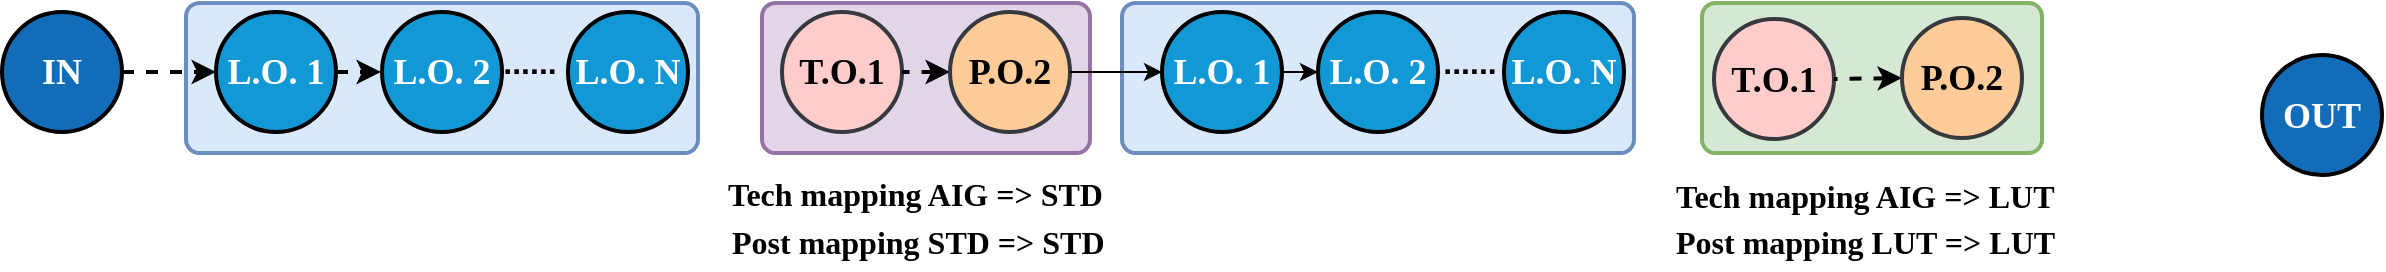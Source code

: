 <mxfile version="25.0.3">
  <diagram name="第 1 页" id="BYLMfou5CTJKFt67lV0u">
    <mxGraphModel dx="1870" dy="609" grid="1" gridSize="10" guides="1" tooltips="1" connect="1" arrows="1" fold="1" page="1" pageScale="1" pageWidth="500" pageHeight="420" math="0" shadow="0">
      <root>
        <mxCell id="0" />
        <mxCell id="1" parent="0" />
        <mxCell id="Ae0JqBP-xcse2WlZujs8-57" value="" style="rounded=1;whiteSpace=wrap;html=1;arcSize=9;fillColor=#e1d5e7;strokeColor=#9673a6;strokeWidth=2;" parent="1" vertex="1">
          <mxGeometry x="390" y="430.5" width="164" height="75" as="geometry" />
        </mxCell>
        <mxCell id="Ae0JqBP-xcse2WlZujs8-32" value="" style="rounded=1;whiteSpace=wrap;html=1;arcSize=9;fillColor=#dae8fc;strokeColor=#6c8ebf;strokeWidth=2;" parent="1" vertex="1">
          <mxGeometry x="102" y="430.5" width="256" height="75" as="geometry" />
        </mxCell>
        <mxCell id="Ae0JqBP-xcse2WlZujs8-10" value="&lt;font color=&quot;#ffffff&quot; face=&quot;Times New Roman&quot; style=&quot;font-size: 18px;&quot;&gt;&lt;b&gt;L.O. 1&lt;/b&gt;&lt;/font&gt;" style="ellipse;whiteSpace=wrap;html=1;aspect=fixed;strokeWidth=2;fillColor=#1398D6;" parent="1" vertex="1">
          <mxGeometry x="117" y="435" width="60" height="60" as="geometry" />
        </mxCell>
        <mxCell id="Ae0JqBP-xcse2WlZujs8-11" value="&lt;b style=&quot;font-family: &amp;quot;Times New Roman&amp;quot;; font-size: 18px;&quot;&gt;&lt;font color=&quot;#ffffff&quot;&gt;L.O. N&lt;/font&gt;&lt;/b&gt;" style="ellipse;whiteSpace=wrap;html=1;aspect=fixed;strokeWidth=2;fillColor=#1398D6;" parent="1" vertex="1">
          <mxGeometry x="293" y="435" width="60" height="60" as="geometry" />
        </mxCell>
        <mxCell id="Ae0JqBP-xcse2WlZujs8-15" style="edgeStyle=orthogonalEdgeStyle;rounded=0;orthogonalLoop=1;jettySize=auto;html=1;strokeWidth=2;dashed=1;entryX=0;entryY=0.5;entryDx=0;entryDy=0;" parent="1" source="Ae0JqBP-xcse2WlZujs8-13" target="Ae0JqBP-xcse2WlZujs8-10" edge="1">
          <mxGeometry relative="1" as="geometry">
            <mxPoint x="120" y="465" as="targetPoint" />
          </mxGeometry>
        </mxCell>
        <mxCell id="Ae0JqBP-xcse2WlZujs8-13" value="&lt;b style=&quot;font-family: &amp;quot;Times New Roman&amp;quot;; font-size: 18px;&quot;&gt;&lt;font color=&quot;#ffffff&quot;&gt;IN&lt;/font&gt;&lt;/b&gt;" style="ellipse;whiteSpace=wrap;html=1;aspect=fixed;strokeWidth=2;fillColor=#136cb7;" parent="1" vertex="1">
          <mxGeometry x="10" y="435" width="60" height="60" as="geometry" />
        </mxCell>
        <mxCell id="Ae0JqBP-xcse2WlZujs8-33" value="" style="rounded=1;whiteSpace=wrap;html=1;arcSize=9;fillColor=#d5e8d4;strokeColor=#82b366;strokeWidth=2;" parent="1" vertex="1">
          <mxGeometry x="860" y="430.5" width="170" height="75" as="geometry" />
        </mxCell>
        <mxCell id="Ae0JqBP-xcse2WlZujs8-35" value="&lt;font face=&quot;Times New Roman&quot; style=&quot;font-size: 18px;&quot;&gt;&lt;b&gt;T.O.1&lt;/b&gt;&lt;/font&gt;" style="ellipse;whiteSpace=wrap;html=1;aspect=fixed;strokeWidth=2;fillColor=#ffcccc;strokeColor=#36393d;" parent="1" vertex="1">
          <mxGeometry x="866" y="438.5" width="60" height="60" as="geometry" />
        </mxCell>
        <mxCell id="Ae0JqBP-xcse2WlZujs8-36" style="rounded=0;orthogonalLoop=1;jettySize=auto;html=1;entryX=1;entryY=0.5;entryDx=0;entryDy=0;exitX=0;exitY=0.5;exitDx=0;exitDy=0;strokeWidth=2;startArrow=classic;startFill=1;dashed=1;endArrow=none;endFill=0;" parent="1" source="Ae0JqBP-xcse2WlZujs8-38" target="Ae0JqBP-xcse2WlZujs8-35" edge="1">
          <mxGeometry relative="1" as="geometry" />
        </mxCell>
        <mxCell id="Ae0JqBP-xcse2WlZujs8-38" value="&lt;b style=&quot;font-family: &amp;quot;Times New Roman&amp;quot;; font-size: 18px;&quot;&gt;P.O.2&lt;/b&gt;" style="ellipse;whiteSpace=wrap;html=1;aspect=fixed;strokeWidth=2;fillColor=#ffcc99;strokeColor=#36393d;" parent="1" vertex="1">
          <mxGeometry x="960" y="438" width="60" height="60" as="geometry" />
        </mxCell>
        <mxCell id="Ae0JqBP-xcse2WlZujs8-47" value="&lt;font face=&quot;Times New Roman&quot; style=&quot;font-size: 18px;&quot;&gt;&lt;b&gt;T.O.1&lt;/b&gt;&lt;/font&gt;" style="ellipse;whiteSpace=wrap;html=1;aspect=fixed;strokeWidth=2;fillColor=#ffcccc;strokeColor=#36393d;" parent="1" vertex="1">
          <mxGeometry x="400" y="435" width="60" height="60" as="geometry" />
        </mxCell>
        <mxCell id="Ae0JqBP-xcse2WlZujs8-48" style="rounded=0;orthogonalLoop=1;jettySize=auto;html=1;entryX=1;entryY=0.5;entryDx=0;entryDy=0;exitX=0;exitY=0.5;exitDx=0;exitDy=0;strokeWidth=2;startArrow=classic;startFill=1;dashed=1;endArrow=none;endFill=0;" parent="1" source="Ae0JqBP-xcse2WlZujs8-50" target="Ae0JqBP-xcse2WlZujs8-47" edge="1">
          <mxGeometry relative="1" as="geometry" />
        </mxCell>
        <mxCell id="Ae0JqBP-xcse2WlZujs8-50" value="&lt;b style=&quot;font-family: &amp;quot;Times New Roman&amp;quot;; font-size: 18px;&quot;&gt;P.O.2&lt;/b&gt;" style="ellipse;whiteSpace=wrap;html=1;aspect=fixed;strokeWidth=2;fillColor=#ffcc99;strokeColor=#36393d;" parent="1" vertex="1">
          <mxGeometry x="484" y="435" width="60" height="60" as="geometry" />
        </mxCell>
        <mxCell id="Ae0JqBP-xcse2WlZujs8-58" value="&lt;p style=&quot;language:zh-CN;margin-top:0pt;margin-bottom:0pt;margin-left:0in;&lt;br/&gt;text-align:center;direction:ltr;unicode-bidi:embed;mso-line-break-override:&lt;br/&gt;none;word-break:normal;punctuation-wrap:hanging&quot;&gt;&lt;span style=&quot;font-size:12.0pt;&lt;br/&gt;font-family:&amp;quot;Times New Roman&amp;quot;;mso-ascii-font-family:&amp;quot;Times New Roman&amp;quot;;&lt;br/&gt;mso-fareast-font-family:等线;mso-bidi-font-family:&amp;quot;Times New Roman&amp;quot;;mso-fareast-theme-font:&lt;br/&gt;minor-fareast;color:black;mso-color-index:1;mso-font-kerning:12.0pt;language:&lt;br/&gt;en-US;font-weight:bold;mso-style-textfill-type:solid;mso-style-textfill-fill-themecolor:&lt;br/&gt;text1;mso-style-textfill-fill-color:black;mso-style-textfill-fill-alpha:100.0%&quot;&gt;&lt;font face=&quot;Times New Roman&quot;&gt;Tech mapping AIG =&amp;gt; LUT&lt;/font&gt;&lt;/span&gt;&lt;/p&gt;" style="text;whiteSpace=wrap;html=1;" parent="1" vertex="1">
          <mxGeometry x="845" y="511" width="200" height="30" as="geometry" />
        </mxCell>
        <mxCell id="Ae0JqBP-xcse2WlZujs8-59" value="&lt;p style=&quot;language:zh-CN;margin-top:0pt;margin-bottom:0pt;margin-left:0in;&lt;br/&gt;text-align:center;direction:ltr;unicode-bidi:embed;mso-line-break-override:&lt;br/&gt;none;word-break:normal;punctuation-wrap:hanging&quot;&gt;&lt;span style=&quot;font-size:12.0pt;&lt;br/&gt;font-family:&amp;quot;Times New Roman&amp;quot;;mso-ascii-font-family:&amp;quot;Times New Roman&amp;quot;;&lt;br/&gt;mso-fareast-font-family:等线;mso-bidi-font-family:&amp;quot;Times New Roman&amp;quot;;mso-fareast-theme-font:&lt;br/&gt;minor-fareast;color:black;mso-color-index:1;mso-font-kerning:12.0pt;language:&lt;br/&gt;en-US;font-weight:bold;mso-style-textfill-type:solid;mso-style-textfill-fill-themecolor:&lt;br/&gt;text1;mso-style-textfill-fill-color:black;mso-style-textfill-fill-alpha:100.0%&quot;&gt;&lt;font face=&quot;Times New Roman&quot;&gt;Post mapping LUT =&amp;gt; LUT&lt;/font&gt;&lt;/span&gt;&lt;/p&gt;" style="text;whiteSpace=wrap;html=1;" parent="1" vertex="1">
          <mxGeometry x="845" y="534" width="200" height="30" as="geometry" />
        </mxCell>
        <mxCell id="Ae0JqBP-xcse2WlZujs8-60" value="&lt;p style=&quot;language:zh-CN;margin-top:0pt;margin-bottom:0pt;margin-left:0in;&lt;br/&gt;text-align:center;direction:ltr;unicode-bidi:embed;mso-line-break-override:&lt;br/&gt;none;word-break:normal;punctuation-wrap:hanging&quot;&gt;&lt;span style=&quot;font-size:12.0pt;&lt;br/&gt;font-family:&amp;quot;Times New Roman&amp;quot;;mso-ascii-font-family:&amp;quot;Times New Roman&amp;quot;;&lt;br/&gt;mso-fareast-font-family:等线;mso-bidi-font-family:&amp;quot;Times New Roman&amp;quot;;mso-fareast-theme-font:&lt;br/&gt;minor-fareast;color:black;mso-color-index:1;mso-font-kerning:12.0pt;language:&lt;br/&gt;en-US;font-weight:bold;mso-style-textfill-type:solid;mso-style-textfill-fill-themecolor:&lt;br/&gt;text1;mso-style-textfill-fill-color:black;mso-style-textfill-fill-alpha:100.0%&quot;&gt;&lt;font face=&quot;Times New Roman&quot;&gt;Tech mapping AIG =&amp;gt; STD&lt;/font&gt;&lt;/span&gt;&lt;/p&gt;" style="text;whiteSpace=wrap;html=1;" parent="1" vertex="1">
          <mxGeometry x="371" y="510" width="200" height="30" as="geometry" />
        </mxCell>
        <mxCell id="Ae0JqBP-xcse2WlZujs8-61" value="&lt;p style=&quot;language:zh-CN;margin-top:0pt;margin-bottom:0pt;margin-left:0in;&lt;br/&gt;text-align:center;direction:ltr;unicode-bidi:embed;mso-line-break-override:&lt;br/&gt;none;word-break:normal;punctuation-wrap:hanging&quot;&gt;&lt;span style=&quot;font-size:12.0pt;&lt;br/&gt;font-family:&amp;quot;Times New Roman&amp;quot;;mso-ascii-font-family:&amp;quot;Times New Roman&amp;quot;;&lt;br/&gt;mso-fareast-font-family:等线;mso-bidi-font-family:&amp;quot;Times New Roman&amp;quot;;mso-fareast-theme-font:&lt;br/&gt;minor-fareast;color:black;mso-color-index:1;mso-font-kerning:12.0pt;language:&lt;br/&gt;en-US;font-weight:bold;mso-style-textfill-type:solid;mso-style-textfill-fill-themecolor:&lt;br/&gt;text1;mso-style-textfill-fill-color:black;mso-style-textfill-fill-alpha:100.0%&quot;&gt;&lt;font face=&quot;Times New Roman&quot;&gt;Post mapping STD =&amp;gt; STD&lt;/font&gt;&lt;/span&gt;&lt;/p&gt;" style="text;whiteSpace=wrap;html=1;" parent="1" vertex="1">
          <mxGeometry x="373" y="534" width="200" height="30" as="geometry" />
        </mxCell>
        <mxCell id="pCCU7FPbe3T_Mdn3lP0D-3" value="&lt;b style=&quot;&quot;&gt;&lt;font style=&quot;font-size: 16px;&quot;&gt;......&lt;/font&gt;&lt;/b&gt;" style="text;html=1;align=center;verticalAlign=middle;whiteSpace=wrap;rounded=0;" parent="1" vertex="1">
          <mxGeometry x="249" y="445.57" width="50" height="28.86" as="geometry" />
        </mxCell>
        <mxCell id="pCCU7FPbe3T_Mdn3lP0D-4" value="&lt;b style=&quot;font-family: &amp;quot;Times New Roman&amp;quot;; font-size: 18px;&quot;&gt;&lt;font color=&quot;#ffffff&quot;&gt;L.O. 2&lt;/font&gt;&lt;/b&gt;" style="ellipse;whiteSpace=wrap;html=1;aspect=fixed;strokeWidth=2;fillColor=#1398D6;" parent="1" vertex="1">
          <mxGeometry x="200" y="435" width="60" height="60" as="geometry" />
        </mxCell>
        <mxCell id="pCCU7FPbe3T_Mdn3lP0D-6" value="" style="rounded=1;whiteSpace=wrap;html=1;arcSize=9;fillColor=#dae8fc;strokeColor=#6c8ebf;strokeWidth=2;" parent="1" vertex="1">
          <mxGeometry x="570" y="430.5" width="256" height="75" as="geometry" />
        </mxCell>
        <mxCell id="pCCU7FPbe3T_Mdn3lP0D-7" style="edgeStyle=orthogonalEdgeStyle;rounded=0;orthogonalLoop=1;jettySize=auto;html=1;entryX=0;entryY=0.5;entryDx=0;entryDy=0;" parent="1" source="pCCU7FPbe3T_Mdn3lP0D-8" target="pCCU7FPbe3T_Mdn3lP0D-11" edge="1">
          <mxGeometry relative="1" as="geometry" />
        </mxCell>
        <mxCell id="pCCU7FPbe3T_Mdn3lP0D-8" value="&lt;font color=&quot;#ffffff&quot; face=&quot;Times New Roman&quot; style=&quot;font-size: 18px;&quot;&gt;&lt;b&gt;L.O. 1&lt;/b&gt;&lt;/font&gt;" style="ellipse;whiteSpace=wrap;html=1;aspect=fixed;strokeWidth=2;fillColor=#1398D6;" parent="1" vertex="1">
          <mxGeometry x="590" y="435" width="60" height="60" as="geometry" />
        </mxCell>
        <mxCell id="pCCU7FPbe3T_Mdn3lP0D-9" value="&lt;b style=&quot;font-family: &amp;quot;Times New Roman&amp;quot;; font-size: 18px;&quot;&gt;&lt;font color=&quot;#ffffff&quot;&gt;L.O. N&lt;/font&gt;&lt;/b&gt;" style="ellipse;whiteSpace=wrap;html=1;aspect=fixed;strokeWidth=2;fillColor=#1398D6;" parent="1" vertex="1">
          <mxGeometry x="761" y="435" width="60" height="60" as="geometry" />
        </mxCell>
        <mxCell id="pCCU7FPbe3T_Mdn3lP0D-10" value="&lt;b style=&quot;&quot;&gt;&lt;font style=&quot;font-size: 16px;&quot;&gt;......&lt;/font&gt;&lt;/b&gt;" style="text;html=1;align=center;verticalAlign=middle;whiteSpace=wrap;rounded=0;" parent="1" vertex="1">
          <mxGeometry x="719" y="445.57" width="50" height="28.86" as="geometry" />
        </mxCell>
        <mxCell id="pCCU7FPbe3T_Mdn3lP0D-11" value="&lt;b style=&quot;font-family: &amp;quot;Times New Roman&amp;quot;; font-size: 18px;&quot;&gt;&lt;font color=&quot;#ffffff&quot;&gt;L.O. 2&lt;/font&gt;&lt;/b&gt;" style="ellipse;whiteSpace=wrap;html=1;aspect=fixed;strokeWidth=2;fillColor=#1398D6;" parent="1" vertex="1">
          <mxGeometry x="668" y="435" width="60" height="60" as="geometry" />
        </mxCell>
        <mxCell id="pCCU7FPbe3T_Mdn3lP0D-12" style="edgeStyle=orthogonalEdgeStyle;rounded=0;orthogonalLoop=1;jettySize=auto;html=1;entryX=0;entryY=0.5;entryDx=0;entryDy=0;" parent="1" source="Ae0JqBP-xcse2WlZujs8-50" target="pCCU7FPbe3T_Mdn3lP0D-8" edge="1">
          <mxGeometry relative="1" as="geometry" />
        </mxCell>
        <mxCell id="pCCU7FPbe3T_Mdn3lP0D-14" style="edgeStyle=orthogonalEdgeStyle;rounded=0;orthogonalLoop=1;jettySize=auto;html=1;strokeWidth=2;dashed=1;entryX=0;entryY=0.5;entryDx=0;entryDy=0;exitX=1;exitY=0.5;exitDx=0;exitDy=0;" parent="1" source="Ae0JqBP-xcse2WlZujs8-10" edge="1">
          <mxGeometry relative="1" as="geometry">
            <mxPoint x="152.5" y="464.8" as="sourcePoint" />
            <mxPoint x="199.5" y="464.8" as="targetPoint" />
          </mxGeometry>
        </mxCell>
        <mxCell id="yuHCt1SYs9sluDCAp3Fy-1" value="&lt;b style=&quot;font-family: &amp;quot;Times New Roman&amp;quot;; font-size: 18px;&quot;&gt;&lt;font color=&quot;#ffffff&quot;&gt;OUT&lt;/font&gt;&lt;/b&gt;" style="ellipse;whiteSpace=wrap;html=1;aspect=fixed;strokeWidth=2;fillColor=#136CB7;" vertex="1" parent="1">
          <mxGeometry x="1140" y="456.5" width="60" height="60" as="geometry" />
        </mxCell>
      </root>
    </mxGraphModel>
  </diagram>
</mxfile>
